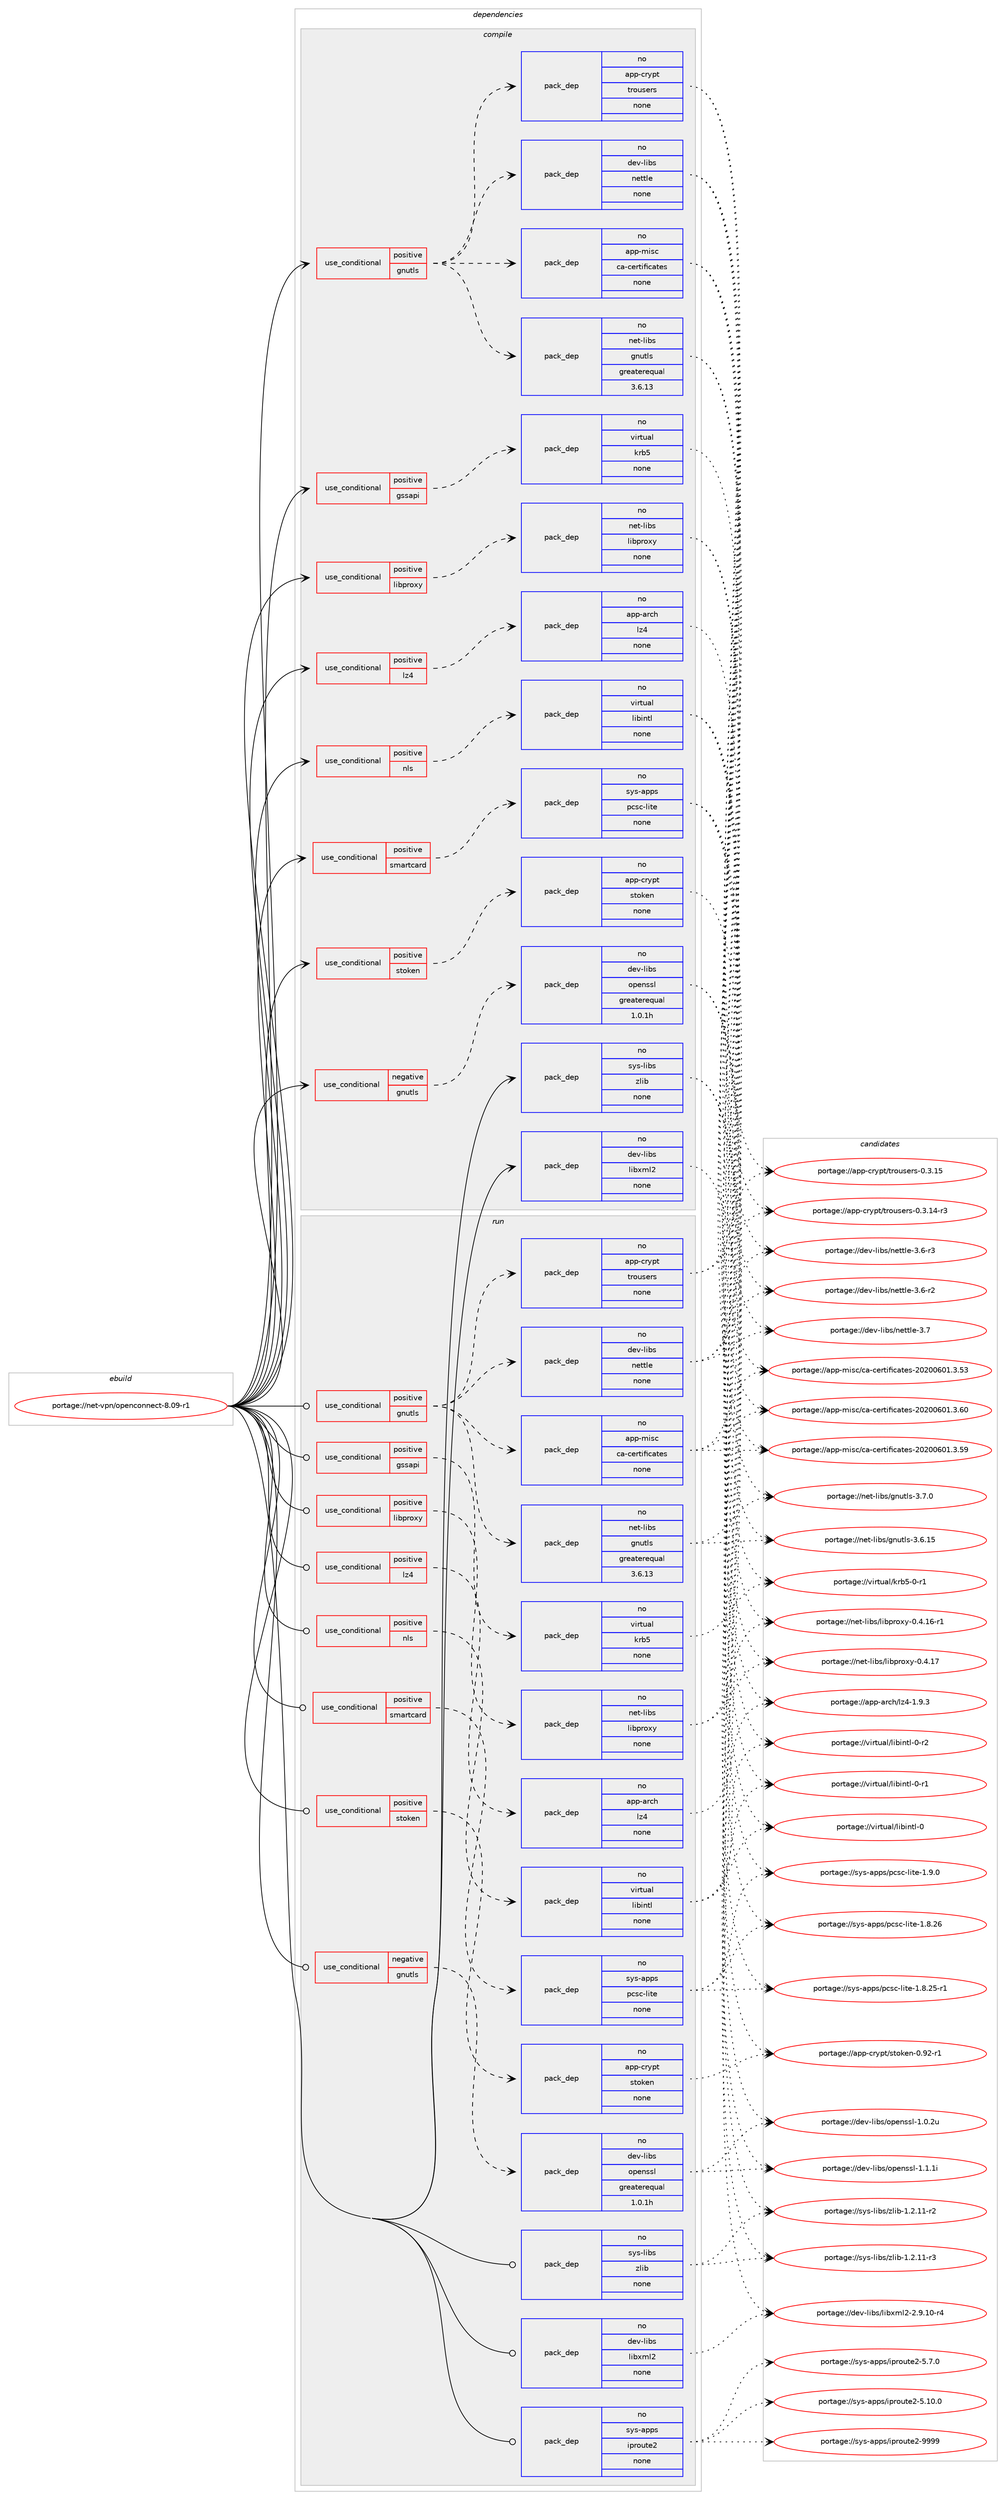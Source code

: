 digraph prolog {

# *************
# Graph options
# *************

newrank=true;
concentrate=true;
compound=true;
graph [rankdir=LR,fontname=Helvetica,fontsize=10,ranksep=1.5];#, ranksep=2.5, nodesep=0.2];
edge  [arrowhead=vee];
node  [fontname=Helvetica,fontsize=10];

# **********
# The ebuild
# **********

subgraph cluster_leftcol {
color=gray;
rank=same;
label=<<i>ebuild</i>>;
id [label="portage://net-vpn/openconnect-8.09-r1", color=red, width=4, href="../net-vpn/openconnect-8.09-r1.svg"];
}

# ****************
# The dependencies
# ****************

subgraph cluster_midcol {
color=gray;
label=<<i>dependencies</i>>;
subgraph cluster_compile {
fillcolor="#eeeeee";
style=filled;
label=<<i>compile</i>>;
subgraph cond5207 {
dependency16698 [label=<<TABLE BORDER="0" CELLBORDER="1" CELLSPACING="0" CELLPADDING="4"><TR><TD ROWSPAN="3" CELLPADDING="10">use_conditional</TD></TR><TR><TD>negative</TD></TR><TR><TD>gnutls</TD></TR></TABLE>>, shape=none, color=red];
subgraph pack11353 {
dependency16699 [label=<<TABLE BORDER="0" CELLBORDER="1" CELLSPACING="0" CELLPADDING="4" WIDTH="220"><TR><TD ROWSPAN="6" CELLPADDING="30">pack_dep</TD></TR><TR><TD WIDTH="110">no</TD></TR><TR><TD>dev-libs</TD></TR><TR><TD>openssl</TD></TR><TR><TD>greaterequal</TD></TR><TR><TD>1.0.1h</TD></TR></TABLE>>, shape=none, color=blue];
}
dependency16698:e -> dependency16699:w [weight=20,style="dashed",arrowhead="vee"];
}
id:e -> dependency16698:w [weight=20,style="solid",arrowhead="vee"];
subgraph cond5208 {
dependency16700 [label=<<TABLE BORDER="0" CELLBORDER="1" CELLSPACING="0" CELLPADDING="4"><TR><TD ROWSPAN="3" CELLPADDING="10">use_conditional</TD></TR><TR><TD>positive</TD></TR><TR><TD>gnutls</TD></TR></TABLE>>, shape=none, color=red];
subgraph pack11354 {
dependency16701 [label=<<TABLE BORDER="0" CELLBORDER="1" CELLSPACING="0" CELLPADDING="4" WIDTH="220"><TR><TD ROWSPAN="6" CELLPADDING="30">pack_dep</TD></TR><TR><TD WIDTH="110">no</TD></TR><TR><TD>app-crypt</TD></TR><TR><TD>trousers</TD></TR><TR><TD>none</TD></TR><TR><TD></TD></TR></TABLE>>, shape=none, color=blue];
}
dependency16700:e -> dependency16701:w [weight=20,style="dashed",arrowhead="vee"];
subgraph pack11355 {
dependency16702 [label=<<TABLE BORDER="0" CELLBORDER="1" CELLSPACING="0" CELLPADDING="4" WIDTH="220"><TR><TD ROWSPAN="6" CELLPADDING="30">pack_dep</TD></TR><TR><TD WIDTH="110">no</TD></TR><TR><TD>app-misc</TD></TR><TR><TD>ca-certificates</TD></TR><TR><TD>none</TD></TR><TR><TD></TD></TR></TABLE>>, shape=none, color=blue];
}
dependency16700:e -> dependency16702:w [weight=20,style="dashed",arrowhead="vee"];
subgraph pack11356 {
dependency16703 [label=<<TABLE BORDER="0" CELLBORDER="1" CELLSPACING="0" CELLPADDING="4" WIDTH="220"><TR><TD ROWSPAN="6" CELLPADDING="30">pack_dep</TD></TR><TR><TD WIDTH="110">no</TD></TR><TR><TD>dev-libs</TD></TR><TR><TD>nettle</TD></TR><TR><TD>none</TD></TR><TR><TD></TD></TR></TABLE>>, shape=none, color=blue];
}
dependency16700:e -> dependency16703:w [weight=20,style="dashed",arrowhead="vee"];
subgraph pack11357 {
dependency16704 [label=<<TABLE BORDER="0" CELLBORDER="1" CELLSPACING="0" CELLPADDING="4" WIDTH="220"><TR><TD ROWSPAN="6" CELLPADDING="30">pack_dep</TD></TR><TR><TD WIDTH="110">no</TD></TR><TR><TD>net-libs</TD></TR><TR><TD>gnutls</TD></TR><TR><TD>greaterequal</TD></TR><TR><TD>3.6.13</TD></TR></TABLE>>, shape=none, color=blue];
}
dependency16700:e -> dependency16704:w [weight=20,style="dashed",arrowhead="vee"];
}
id:e -> dependency16700:w [weight=20,style="solid",arrowhead="vee"];
subgraph cond5209 {
dependency16705 [label=<<TABLE BORDER="0" CELLBORDER="1" CELLSPACING="0" CELLPADDING="4"><TR><TD ROWSPAN="3" CELLPADDING="10">use_conditional</TD></TR><TR><TD>positive</TD></TR><TR><TD>gssapi</TD></TR></TABLE>>, shape=none, color=red];
subgraph pack11358 {
dependency16706 [label=<<TABLE BORDER="0" CELLBORDER="1" CELLSPACING="0" CELLPADDING="4" WIDTH="220"><TR><TD ROWSPAN="6" CELLPADDING="30">pack_dep</TD></TR><TR><TD WIDTH="110">no</TD></TR><TR><TD>virtual</TD></TR><TR><TD>krb5</TD></TR><TR><TD>none</TD></TR><TR><TD></TD></TR></TABLE>>, shape=none, color=blue];
}
dependency16705:e -> dependency16706:w [weight=20,style="dashed",arrowhead="vee"];
}
id:e -> dependency16705:w [weight=20,style="solid",arrowhead="vee"];
subgraph cond5210 {
dependency16707 [label=<<TABLE BORDER="0" CELLBORDER="1" CELLSPACING="0" CELLPADDING="4"><TR><TD ROWSPAN="3" CELLPADDING="10">use_conditional</TD></TR><TR><TD>positive</TD></TR><TR><TD>libproxy</TD></TR></TABLE>>, shape=none, color=red];
subgraph pack11359 {
dependency16708 [label=<<TABLE BORDER="0" CELLBORDER="1" CELLSPACING="0" CELLPADDING="4" WIDTH="220"><TR><TD ROWSPAN="6" CELLPADDING="30">pack_dep</TD></TR><TR><TD WIDTH="110">no</TD></TR><TR><TD>net-libs</TD></TR><TR><TD>libproxy</TD></TR><TR><TD>none</TD></TR><TR><TD></TD></TR></TABLE>>, shape=none, color=blue];
}
dependency16707:e -> dependency16708:w [weight=20,style="dashed",arrowhead="vee"];
}
id:e -> dependency16707:w [weight=20,style="solid",arrowhead="vee"];
subgraph cond5211 {
dependency16709 [label=<<TABLE BORDER="0" CELLBORDER="1" CELLSPACING="0" CELLPADDING="4"><TR><TD ROWSPAN="3" CELLPADDING="10">use_conditional</TD></TR><TR><TD>positive</TD></TR><TR><TD>lz4</TD></TR></TABLE>>, shape=none, color=red];
subgraph pack11360 {
dependency16710 [label=<<TABLE BORDER="0" CELLBORDER="1" CELLSPACING="0" CELLPADDING="4" WIDTH="220"><TR><TD ROWSPAN="6" CELLPADDING="30">pack_dep</TD></TR><TR><TD WIDTH="110">no</TD></TR><TR><TD>app-arch</TD></TR><TR><TD>lz4</TD></TR><TR><TD>none</TD></TR><TR><TD></TD></TR></TABLE>>, shape=none, color=blue];
}
dependency16709:e -> dependency16710:w [weight=20,style="dashed",arrowhead="vee"];
}
id:e -> dependency16709:w [weight=20,style="solid",arrowhead="vee"];
subgraph cond5212 {
dependency16711 [label=<<TABLE BORDER="0" CELLBORDER="1" CELLSPACING="0" CELLPADDING="4"><TR><TD ROWSPAN="3" CELLPADDING="10">use_conditional</TD></TR><TR><TD>positive</TD></TR><TR><TD>nls</TD></TR></TABLE>>, shape=none, color=red];
subgraph pack11361 {
dependency16712 [label=<<TABLE BORDER="0" CELLBORDER="1" CELLSPACING="0" CELLPADDING="4" WIDTH="220"><TR><TD ROWSPAN="6" CELLPADDING="30">pack_dep</TD></TR><TR><TD WIDTH="110">no</TD></TR><TR><TD>virtual</TD></TR><TR><TD>libintl</TD></TR><TR><TD>none</TD></TR><TR><TD></TD></TR></TABLE>>, shape=none, color=blue];
}
dependency16711:e -> dependency16712:w [weight=20,style="dashed",arrowhead="vee"];
}
id:e -> dependency16711:w [weight=20,style="solid",arrowhead="vee"];
subgraph cond5213 {
dependency16713 [label=<<TABLE BORDER="0" CELLBORDER="1" CELLSPACING="0" CELLPADDING="4"><TR><TD ROWSPAN="3" CELLPADDING="10">use_conditional</TD></TR><TR><TD>positive</TD></TR><TR><TD>smartcard</TD></TR></TABLE>>, shape=none, color=red];
subgraph pack11362 {
dependency16714 [label=<<TABLE BORDER="0" CELLBORDER="1" CELLSPACING="0" CELLPADDING="4" WIDTH="220"><TR><TD ROWSPAN="6" CELLPADDING="30">pack_dep</TD></TR><TR><TD WIDTH="110">no</TD></TR><TR><TD>sys-apps</TD></TR><TR><TD>pcsc-lite</TD></TR><TR><TD>none</TD></TR><TR><TD></TD></TR></TABLE>>, shape=none, color=blue];
}
dependency16713:e -> dependency16714:w [weight=20,style="dashed",arrowhead="vee"];
}
id:e -> dependency16713:w [weight=20,style="solid",arrowhead="vee"];
subgraph cond5214 {
dependency16715 [label=<<TABLE BORDER="0" CELLBORDER="1" CELLSPACING="0" CELLPADDING="4"><TR><TD ROWSPAN="3" CELLPADDING="10">use_conditional</TD></TR><TR><TD>positive</TD></TR><TR><TD>stoken</TD></TR></TABLE>>, shape=none, color=red];
subgraph pack11363 {
dependency16716 [label=<<TABLE BORDER="0" CELLBORDER="1" CELLSPACING="0" CELLPADDING="4" WIDTH="220"><TR><TD ROWSPAN="6" CELLPADDING="30">pack_dep</TD></TR><TR><TD WIDTH="110">no</TD></TR><TR><TD>app-crypt</TD></TR><TR><TD>stoken</TD></TR><TR><TD>none</TD></TR><TR><TD></TD></TR></TABLE>>, shape=none, color=blue];
}
dependency16715:e -> dependency16716:w [weight=20,style="dashed",arrowhead="vee"];
}
id:e -> dependency16715:w [weight=20,style="solid",arrowhead="vee"];
subgraph pack11364 {
dependency16717 [label=<<TABLE BORDER="0" CELLBORDER="1" CELLSPACING="0" CELLPADDING="4" WIDTH="220"><TR><TD ROWSPAN="6" CELLPADDING="30">pack_dep</TD></TR><TR><TD WIDTH="110">no</TD></TR><TR><TD>dev-libs</TD></TR><TR><TD>libxml2</TD></TR><TR><TD>none</TD></TR><TR><TD></TD></TR></TABLE>>, shape=none, color=blue];
}
id:e -> dependency16717:w [weight=20,style="solid",arrowhead="vee"];
subgraph pack11365 {
dependency16718 [label=<<TABLE BORDER="0" CELLBORDER="1" CELLSPACING="0" CELLPADDING="4" WIDTH="220"><TR><TD ROWSPAN="6" CELLPADDING="30">pack_dep</TD></TR><TR><TD WIDTH="110">no</TD></TR><TR><TD>sys-libs</TD></TR><TR><TD>zlib</TD></TR><TR><TD>none</TD></TR><TR><TD></TD></TR></TABLE>>, shape=none, color=blue];
}
id:e -> dependency16718:w [weight=20,style="solid",arrowhead="vee"];
}
subgraph cluster_compileandrun {
fillcolor="#eeeeee";
style=filled;
label=<<i>compile and run</i>>;
}
subgraph cluster_run {
fillcolor="#eeeeee";
style=filled;
label=<<i>run</i>>;
subgraph cond5215 {
dependency16719 [label=<<TABLE BORDER="0" CELLBORDER="1" CELLSPACING="0" CELLPADDING="4"><TR><TD ROWSPAN="3" CELLPADDING="10">use_conditional</TD></TR><TR><TD>negative</TD></TR><TR><TD>gnutls</TD></TR></TABLE>>, shape=none, color=red];
subgraph pack11366 {
dependency16720 [label=<<TABLE BORDER="0" CELLBORDER="1" CELLSPACING="0" CELLPADDING="4" WIDTH="220"><TR><TD ROWSPAN="6" CELLPADDING="30">pack_dep</TD></TR><TR><TD WIDTH="110">no</TD></TR><TR><TD>dev-libs</TD></TR><TR><TD>openssl</TD></TR><TR><TD>greaterequal</TD></TR><TR><TD>1.0.1h</TD></TR></TABLE>>, shape=none, color=blue];
}
dependency16719:e -> dependency16720:w [weight=20,style="dashed",arrowhead="vee"];
}
id:e -> dependency16719:w [weight=20,style="solid",arrowhead="odot"];
subgraph cond5216 {
dependency16721 [label=<<TABLE BORDER="0" CELLBORDER="1" CELLSPACING="0" CELLPADDING="4"><TR><TD ROWSPAN="3" CELLPADDING="10">use_conditional</TD></TR><TR><TD>positive</TD></TR><TR><TD>gnutls</TD></TR></TABLE>>, shape=none, color=red];
subgraph pack11367 {
dependency16722 [label=<<TABLE BORDER="0" CELLBORDER="1" CELLSPACING="0" CELLPADDING="4" WIDTH="220"><TR><TD ROWSPAN="6" CELLPADDING="30">pack_dep</TD></TR><TR><TD WIDTH="110">no</TD></TR><TR><TD>app-crypt</TD></TR><TR><TD>trousers</TD></TR><TR><TD>none</TD></TR><TR><TD></TD></TR></TABLE>>, shape=none, color=blue];
}
dependency16721:e -> dependency16722:w [weight=20,style="dashed",arrowhead="vee"];
subgraph pack11368 {
dependency16723 [label=<<TABLE BORDER="0" CELLBORDER="1" CELLSPACING="0" CELLPADDING="4" WIDTH="220"><TR><TD ROWSPAN="6" CELLPADDING="30">pack_dep</TD></TR><TR><TD WIDTH="110">no</TD></TR><TR><TD>app-misc</TD></TR><TR><TD>ca-certificates</TD></TR><TR><TD>none</TD></TR><TR><TD></TD></TR></TABLE>>, shape=none, color=blue];
}
dependency16721:e -> dependency16723:w [weight=20,style="dashed",arrowhead="vee"];
subgraph pack11369 {
dependency16724 [label=<<TABLE BORDER="0" CELLBORDER="1" CELLSPACING="0" CELLPADDING="4" WIDTH="220"><TR><TD ROWSPAN="6" CELLPADDING="30">pack_dep</TD></TR><TR><TD WIDTH="110">no</TD></TR><TR><TD>dev-libs</TD></TR><TR><TD>nettle</TD></TR><TR><TD>none</TD></TR><TR><TD></TD></TR></TABLE>>, shape=none, color=blue];
}
dependency16721:e -> dependency16724:w [weight=20,style="dashed",arrowhead="vee"];
subgraph pack11370 {
dependency16725 [label=<<TABLE BORDER="0" CELLBORDER="1" CELLSPACING="0" CELLPADDING="4" WIDTH="220"><TR><TD ROWSPAN="6" CELLPADDING="30">pack_dep</TD></TR><TR><TD WIDTH="110">no</TD></TR><TR><TD>net-libs</TD></TR><TR><TD>gnutls</TD></TR><TR><TD>greaterequal</TD></TR><TR><TD>3.6.13</TD></TR></TABLE>>, shape=none, color=blue];
}
dependency16721:e -> dependency16725:w [weight=20,style="dashed",arrowhead="vee"];
}
id:e -> dependency16721:w [weight=20,style="solid",arrowhead="odot"];
subgraph cond5217 {
dependency16726 [label=<<TABLE BORDER="0" CELLBORDER="1" CELLSPACING="0" CELLPADDING="4"><TR><TD ROWSPAN="3" CELLPADDING="10">use_conditional</TD></TR><TR><TD>positive</TD></TR><TR><TD>gssapi</TD></TR></TABLE>>, shape=none, color=red];
subgraph pack11371 {
dependency16727 [label=<<TABLE BORDER="0" CELLBORDER="1" CELLSPACING="0" CELLPADDING="4" WIDTH="220"><TR><TD ROWSPAN="6" CELLPADDING="30">pack_dep</TD></TR><TR><TD WIDTH="110">no</TD></TR><TR><TD>virtual</TD></TR><TR><TD>krb5</TD></TR><TR><TD>none</TD></TR><TR><TD></TD></TR></TABLE>>, shape=none, color=blue];
}
dependency16726:e -> dependency16727:w [weight=20,style="dashed",arrowhead="vee"];
}
id:e -> dependency16726:w [weight=20,style="solid",arrowhead="odot"];
subgraph cond5218 {
dependency16728 [label=<<TABLE BORDER="0" CELLBORDER="1" CELLSPACING="0" CELLPADDING="4"><TR><TD ROWSPAN="3" CELLPADDING="10">use_conditional</TD></TR><TR><TD>positive</TD></TR><TR><TD>libproxy</TD></TR></TABLE>>, shape=none, color=red];
subgraph pack11372 {
dependency16729 [label=<<TABLE BORDER="0" CELLBORDER="1" CELLSPACING="0" CELLPADDING="4" WIDTH="220"><TR><TD ROWSPAN="6" CELLPADDING="30">pack_dep</TD></TR><TR><TD WIDTH="110">no</TD></TR><TR><TD>net-libs</TD></TR><TR><TD>libproxy</TD></TR><TR><TD>none</TD></TR><TR><TD></TD></TR></TABLE>>, shape=none, color=blue];
}
dependency16728:e -> dependency16729:w [weight=20,style="dashed",arrowhead="vee"];
}
id:e -> dependency16728:w [weight=20,style="solid",arrowhead="odot"];
subgraph cond5219 {
dependency16730 [label=<<TABLE BORDER="0" CELLBORDER="1" CELLSPACING="0" CELLPADDING="4"><TR><TD ROWSPAN="3" CELLPADDING="10">use_conditional</TD></TR><TR><TD>positive</TD></TR><TR><TD>lz4</TD></TR></TABLE>>, shape=none, color=red];
subgraph pack11373 {
dependency16731 [label=<<TABLE BORDER="0" CELLBORDER="1" CELLSPACING="0" CELLPADDING="4" WIDTH="220"><TR><TD ROWSPAN="6" CELLPADDING="30">pack_dep</TD></TR><TR><TD WIDTH="110">no</TD></TR><TR><TD>app-arch</TD></TR><TR><TD>lz4</TD></TR><TR><TD>none</TD></TR><TR><TD></TD></TR></TABLE>>, shape=none, color=blue];
}
dependency16730:e -> dependency16731:w [weight=20,style="dashed",arrowhead="vee"];
}
id:e -> dependency16730:w [weight=20,style="solid",arrowhead="odot"];
subgraph cond5220 {
dependency16732 [label=<<TABLE BORDER="0" CELLBORDER="1" CELLSPACING="0" CELLPADDING="4"><TR><TD ROWSPAN="3" CELLPADDING="10">use_conditional</TD></TR><TR><TD>positive</TD></TR><TR><TD>nls</TD></TR></TABLE>>, shape=none, color=red];
subgraph pack11374 {
dependency16733 [label=<<TABLE BORDER="0" CELLBORDER="1" CELLSPACING="0" CELLPADDING="4" WIDTH="220"><TR><TD ROWSPAN="6" CELLPADDING="30">pack_dep</TD></TR><TR><TD WIDTH="110">no</TD></TR><TR><TD>virtual</TD></TR><TR><TD>libintl</TD></TR><TR><TD>none</TD></TR><TR><TD></TD></TR></TABLE>>, shape=none, color=blue];
}
dependency16732:e -> dependency16733:w [weight=20,style="dashed",arrowhead="vee"];
}
id:e -> dependency16732:w [weight=20,style="solid",arrowhead="odot"];
subgraph cond5221 {
dependency16734 [label=<<TABLE BORDER="0" CELLBORDER="1" CELLSPACING="0" CELLPADDING="4"><TR><TD ROWSPAN="3" CELLPADDING="10">use_conditional</TD></TR><TR><TD>positive</TD></TR><TR><TD>smartcard</TD></TR></TABLE>>, shape=none, color=red];
subgraph pack11375 {
dependency16735 [label=<<TABLE BORDER="0" CELLBORDER="1" CELLSPACING="0" CELLPADDING="4" WIDTH="220"><TR><TD ROWSPAN="6" CELLPADDING="30">pack_dep</TD></TR><TR><TD WIDTH="110">no</TD></TR><TR><TD>sys-apps</TD></TR><TR><TD>pcsc-lite</TD></TR><TR><TD>none</TD></TR><TR><TD></TD></TR></TABLE>>, shape=none, color=blue];
}
dependency16734:e -> dependency16735:w [weight=20,style="dashed",arrowhead="vee"];
}
id:e -> dependency16734:w [weight=20,style="solid",arrowhead="odot"];
subgraph cond5222 {
dependency16736 [label=<<TABLE BORDER="0" CELLBORDER="1" CELLSPACING="0" CELLPADDING="4"><TR><TD ROWSPAN="3" CELLPADDING="10">use_conditional</TD></TR><TR><TD>positive</TD></TR><TR><TD>stoken</TD></TR></TABLE>>, shape=none, color=red];
subgraph pack11376 {
dependency16737 [label=<<TABLE BORDER="0" CELLBORDER="1" CELLSPACING="0" CELLPADDING="4" WIDTH="220"><TR><TD ROWSPAN="6" CELLPADDING="30">pack_dep</TD></TR><TR><TD WIDTH="110">no</TD></TR><TR><TD>app-crypt</TD></TR><TR><TD>stoken</TD></TR><TR><TD>none</TD></TR><TR><TD></TD></TR></TABLE>>, shape=none, color=blue];
}
dependency16736:e -> dependency16737:w [weight=20,style="dashed",arrowhead="vee"];
}
id:e -> dependency16736:w [weight=20,style="solid",arrowhead="odot"];
subgraph pack11377 {
dependency16738 [label=<<TABLE BORDER="0" CELLBORDER="1" CELLSPACING="0" CELLPADDING="4" WIDTH="220"><TR><TD ROWSPAN="6" CELLPADDING="30">pack_dep</TD></TR><TR><TD WIDTH="110">no</TD></TR><TR><TD>dev-libs</TD></TR><TR><TD>libxml2</TD></TR><TR><TD>none</TD></TR><TR><TD></TD></TR></TABLE>>, shape=none, color=blue];
}
id:e -> dependency16738:w [weight=20,style="solid",arrowhead="odot"];
subgraph pack11378 {
dependency16739 [label=<<TABLE BORDER="0" CELLBORDER="1" CELLSPACING="0" CELLPADDING="4" WIDTH="220"><TR><TD ROWSPAN="6" CELLPADDING="30">pack_dep</TD></TR><TR><TD WIDTH="110">no</TD></TR><TR><TD>sys-apps</TD></TR><TR><TD>iproute2</TD></TR><TR><TD>none</TD></TR><TR><TD></TD></TR></TABLE>>, shape=none, color=blue];
}
id:e -> dependency16739:w [weight=20,style="solid",arrowhead="odot"];
subgraph pack11379 {
dependency16740 [label=<<TABLE BORDER="0" CELLBORDER="1" CELLSPACING="0" CELLPADDING="4" WIDTH="220"><TR><TD ROWSPAN="6" CELLPADDING="30">pack_dep</TD></TR><TR><TD WIDTH="110">no</TD></TR><TR><TD>sys-libs</TD></TR><TR><TD>zlib</TD></TR><TR><TD>none</TD></TR><TR><TD></TD></TR></TABLE>>, shape=none, color=blue];
}
id:e -> dependency16740:w [weight=20,style="solid",arrowhead="odot"];
}
}

# **************
# The candidates
# **************

subgraph cluster_choices {
rank=same;
color=gray;
label=<<i>candidates</i>>;

subgraph choice11353 {
color=black;
nodesep=1;
choice100101118451081059811547111112101110115115108454946494649105 [label="portage://dev-libs/openssl-1.1.1i", color=red, width=4,href="../dev-libs/openssl-1.1.1i.svg"];
choice100101118451081059811547111112101110115115108454946484650117 [label="portage://dev-libs/openssl-1.0.2u", color=red, width=4,href="../dev-libs/openssl-1.0.2u.svg"];
dependency16699:e -> choice100101118451081059811547111112101110115115108454946494649105:w [style=dotted,weight="100"];
dependency16699:e -> choice100101118451081059811547111112101110115115108454946484650117:w [style=dotted,weight="100"];
}
subgraph choice11354 {
color=black;
nodesep=1;
choice9711211245991141211121164711611411111711510111411545484651464953 [label="portage://app-crypt/trousers-0.3.15", color=red, width=4,href="../app-crypt/trousers-0.3.15.svg"];
choice97112112459911412111211647116114111117115101114115454846514649524511451 [label="portage://app-crypt/trousers-0.3.14-r3", color=red, width=4,href="../app-crypt/trousers-0.3.14-r3.svg"];
dependency16701:e -> choice9711211245991141211121164711611411111711510111411545484651464953:w [style=dotted,weight="100"];
dependency16701:e -> choice97112112459911412111211647116114111117115101114115454846514649524511451:w [style=dotted,weight="100"];
}
subgraph choice11355 {
color=black;
nodesep=1;
choice971121124510910511599479997459910111411610510210599971161011154550485048485448494651465448 [label="portage://app-misc/ca-certificates-20200601.3.60", color=red, width=4,href="../app-misc/ca-certificates-20200601.3.60.svg"];
choice971121124510910511599479997459910111411610510210599971161011154550485048485448494651465357 [label="portage://app-misc/ca-certificates-20200601.3.59", color=red, width=4,href="../app-misc/ca-certificates-20200601.3.59.svg"];
choice971121124510910511599479997459910111411610510210599971161011154550485048485448494651465351 [label="portage://app-misc/ca-certificates-20200601.3.53", color=red, width=4,href="../app-misc/ca-certificates-20200601.3.53.svg"];
dependency16702:e -> choice971121124510910511599479997459910111411610510210599971161011154550485048485448494651465448:w [style=dotted,weight="100"];
dependency16702:e -> choice971121124510910511599479997459910111411610510210599971161011154550485048485448494651465357:w [style=dotted,weight="100"];
dependency16702:e -> choice971121124510910511599479997459910111411610510210599971161011154550485048485448494651465351:w [style=dotted,weight="100"];
}
subgraph choice11356 {
color=black;
nodesep=1;
choice10010111845108105981154711010111611610810145514655 [label="portage://dev-libs/nettle-3.7", color=red, width=4,href="../dev-libs/nettle-3.7.svg"];
choice100101118451081059811547110101116116108101455146544511451 [label="portage://dev-libs/nettle-3.6-r3", color=red, width=4,href="../dev-libs/nettle-3.6-r3.svg"];
choice100101118451081059811547110101116116108101455146544511450 [label="portage://dev-libs/nettle-3.6-r2", color=red, width=4,href="../dev-libs/nettle-3.6-r2.svg"];
dependency16703:e -> choice10010111845108105981154711010111611610810145514655:w [style=dotted,weight="100"];
dependency16703:e -> choice100101118451081059811547110101116116108101455146544511451:w [style=dotted,weight="100"];
dependency16703:e -> choice100101118451081059811547110101116116108101455146544511450:w [style=dotted,weight="100"];
}
subgraph choice11357 {
color=black;
nodesep=1;
choice110101116451081059811547103110117116108115455146554648 [label="portage://net-libs/gnutls-3.7.0", color=red, width=4,href="../net-libs/gnutls-3.7.0.svg"];
choice11010111645108105981154710311011711610811545514654464953 [label="portage://net-libs/gnutls-3.6.15", color=red, width=4,href="../net-libs/gnutls-3.6.15.svg"];
dependency16704:e -> choice110101116451081059811547103110117116108115455146554648:w [style=dotted,weight="100"];
dependency16704:e -> choice11010111645108105981154710311011711610811545514654464953:w [style=dotted,weight="100"];
}
subgraph choice11358 {
color=black;
nodesep=1;
choice1181051141161179710847107114985345484511449 [label="portage://virtual/krb5-0-r1", color=red, width=4,href="../virtual/krb5-0-r1.svg"];
dependency16706:e -> choice1181051141161179710847107114985345484511449:w [style=dotted,weight="100"];
}
subgraph choice11359 {
color=black;
nodesep=1;
choice1101011164510810598115471081059811211411112012145484652464955 [label="portage://net-libs/libproxy-0.4.17", color=red, width=4,href="../net-libs/libproxy-0.4.17.svg"];
choice11010111645108105981154710810598112114111120121454846524649544511449 [label="portage://net-libs/libproxy-0.4.16-r1", color=red, width=4,href="../net-libs/libproxy-0.4.16-r1.svg"];
dependency16708:e -> choice1101011164510810598115471081059811211411112012145484652464955:w [style=dotted,weight="100"];
dependency16708:e -> choice11010111645108105981154710810598112114111120121454846524649544511449:w [style=dotted,weight="100"];
}
subgraph choice11360 {
color=black;
nodesep=1;
choice971121124597114991044710812252454946574651 [label="portage://app-arch/lz4-1.9.3", color=red, width=4,href="../app-arch/lz4-1.9.3.svg"];
dependency16710:e -> choice971121124597114991044710812252454946574651:w [style=dotted,weight="100"];
}
subgraph choice11361 {
color=black;
nodesep=1;
choice11810511411611797108471081059810511011610845484511450 [label="portage://virtual/libintl-0-r2", color=red, width=4,href="../virtual/libintl-0-r2.svg"];
choice11810511411611797108471081059810511011610845484511449 [label="portage://virtual/libintl-0-r1", color=red, width=4,href="../virtual/libintl-0-r1.svg"];
choice1181051141161179710847108105981051101161084548 [label="portage://virtual/libintl-0", color=red, width=4,href="../virtual/libintl-0.svg"];
dependency16712:e -> choice11810511411611797108471081059810511011610845484511450:w [style=dotted,weight="100"];
dependency16712:e -> choice11810511411611797108471081059810511011610845484511449:w [style=dotted,weight="100"];
dependency16712:e -> choice1181051141161179710847108105981051101161084548:w [style=dotted,weight="100"];
}
subgraph choice11362 {
color=black;
nodesep=1;
choice115121115459711211211547112991159945108105116101454946574648 [label="portage://sys-apps/pcsc-lite-1.9.0", color=red, width=4,href="../sys-apps/pcsc-lite-1.9.0.svg"];
choice11512111545971121121154711299115994510810511610145494656465054 [label="portage://sys-apps/pcsc-lite-1.8.26", color=red, width=4,href="../sys-apps/pcsc-lite-1.8.26.svg"];
choice115121115459711211211547112991159945108105116101454946564650534511449 [label="portage://sys-apps/pcsc-lite-1.8.25-r1", color=red, width=4,href="../sys-apps/pcsc-lite-1.8.25-r1.svg"];
dependency16714:e -> choice115121115459711211211547112991159945108105116101454946574648:w [style=dotted,weight="100"];
dependency16714:e -> choice11512111545971121121154711299115994510810511610145494656465054:w [style=dotted,weight="100"];
dependency16714:e -> choice115121115459711211211547112991159945108105116101454946564650534511449:w [style=dotted,weight="100"];
}
subgraph choice11363 {
color=black;
nodesep=1;
choice9711211245991141211121164711511611110710111045484657504511449 [label="portage://app-crypt/stoken-0.92-r1", color=red, width=4,href="../app-crypt/stoken-0.92-r1.svg"];
dependency16716:e -> choice9711211245991141211121164711511611110710111045484657504511449:w [style=dotted,weight="100"];
}
subgraph choice11364 {
color=black;
nodesep=1;
choice1001011184510810598115471081059812010910850455046574649484511452 [label="portage://dev-libs/libxml2-2.9.10-r4", color=red, width=4,href="../dev-libs/libxml2-2.9.10-r4.svg"];
dependency16717:e -> choice1001011184510810598115471081059812010910850455046574649484511452:w [style=dotted,weight="100"];
}
subgraph choice11365 {
color=black;
nodesep=1;
choice11512111545108105981154712210810598454946504649494511451 [label="portage://sys-libs/zlib-1.2.11-r3", color=red, width=4,href="../sys-libs/zlib-1.2.11-r3.svg"];
choice11512111545108105981154712210810598454946504649494511450 [label="portage://sys-libs/zlib-1.2.11-r2", color=red, width=4,href="../sys-libs/zlib-1.2.11-r2.svg"];
dependency16718:e -> choice11512111545108105981154712210810598454946504649494511451:w [style=dotted,weight="100"];
dependency16718:e -> choice11512111545108105981154712210810598454946504649494511450:w [style=dotted,weight="100"];
}
subgraph choice11366 {
color=black;
nodesep=1;
choice100101118451081059811547111112101110115115108454946494649105 [label="portage://dev-libs/openssl-1.1.1i", color=red, width=4,href="../dev-libs/openssl-1.1.1i.svg"];
choice100101118451081059811547111112101110115115108454946484650117 [label="portage://dev-libs/openssl-1.0.2u", color=red, width=4,href="../dev-libs/openssl-1.0.2u.svg"];
dependency16720:e -> choice100101118451081059811547111112101110115115108454946494649105:w [style=dotted,weight="100"];
dependency16720:e -> choice100101118451081059811547111112101110115115108454946484650117:w [style=dotted,weight="100"];
}
subgraph choice11367 {
color=black;
nodesep=1;
choice9711211245991141211121164711611411111711510111411545484651464953 [label="portage://app-crypt/trousers-0.3.15", color=red, width=4,href="../app-crypt/trousers-0.3.15.svg"];
choice97112112459911412111211647116114111117115101114115454846514649524511451 [label="portage://app-crypt/trousers-0.3.14-r3", color=red, width=4,href="../app-crypt/trousers-0.3.14-r3.svg"];
dependency16722:e -> choice9711211245991141211121164711611411111711510111411545484651464953:w [style=dotted,weight="100"];
dependency16722:e -> choice97112112459911412111211647116114111117115101114115454846514649524511451:w [style=dotted,weight="100"];
}
subgraph choice11368 {
color=black;
nodesep=1;
choice971121124510910511599479997459910111411610510210599971161011154550485048485448494651465448 [label="portage://app-misc/ca-certificates-20200601.3.60", color=red, width=4,href="../app-misc/ca-certificates-20200601.3.60.svg"];
choice971121124510910511599479997459910111411610510210599971161011154550485048485448494651465357 [label="portage://app-misc/ca-certificates-20200601.3.59", color=red, width=4,href="../app-misc/ca-certificates-20200601.3.59.svg"];
choice971121124510910511599479997459910111411610510210599971161011154550485048485448494651465351 [label="portage://app-misc/ca-certificates-20200601.3.53", color=red, width=4,href="../app-misc/ca-certificates-20200601.3.53.svg"];
dependency16723:e -> choice971121124510910511599479997459910111411610510210599971161011154550485048485448494651465448:w [style=dotted,weight="100"];
dependency16723:e -> choice971121124510910511599479997459910111411610510210599971161011154550485048485448494651465357:w [style=dotted,weight="100"];
dependency16723:e -> choice971121124510910511599479997459910111411610510210599971161011154550485048485448494651465351:w [style=dotted,weight="100"];
}
subgraph choice11369 {
color=black;
nodesep=1;
choice10010111845108105981154711010111611610810145514655 [label="portage://dev-libs/nettle-3.7", color=red, width=4,href="../dev-libs/nettle-3.7.svg"];
choice100101118451081059811547110101116116108101455146544511451 [label="portage://dev-libs/nettle-3.6-r3", color=red, width=4,href="../dev-libs/nettle-3.6-r3.svg"];
choice100101118451081059811547110101116116108101455146544511450 [label="portage://dev-libs/nettle-3.6-r2", color=red, width=4,href="../dev-libs/nettle-3.6-r2.svg"];
dependency16724:e -> choice10010111845108105981154711010111611610810145514655:w [style=dotted,weight="100"];
dependency16724:e -> choice100101118451081059811547110101116116108101455146544511451:w [style=dotted,weight="100"];
dependency16724:e -> choice100101118451081059811547110101116116108101455146544511450:w [style=dotted,weight="100"];
}
subgraph choice11370 {
color=black;
nodesep=1;
choice110101116451081059811547103110117116108115455146554648 [label="portage://net-libs/gnutls-3.7.0", color=red, width=4,href="../net-libs/gnutls-3.7.0.svg"];
choice11010111645108105981154710311011711610811545514654464953 [label="portage://net-libs/gnutls-3.6.15", color=red, width=4,href="../net-libs/gnutls-3.6.15.svg"];
dependency16725:e -> choice110101116451081059811547103110117116108115455146554648:w [style=dotted,weight="100"];
dependency16725:e -> choice11010111645108105981154710311011711610811545514654464953:w [style=dotted,weight="100"];
}
subgraph choice11371 {
color=black;
nodesep=1;
choice1181051141161179710847107114985345484511449 [label="portage://virtual/krb5-0-r1", color=red, width=4,href="../virtual/krb5-0-r1.svg"];
dependency16727:e -> choice1181051141161179710847107114985345484511449:w [style=dotted,weight="100"];
}
subgraph choice11372 {
color=black;
nodesep=1;
choice1101011164510810598115471081059811211411112012145484652464955 [label="portage://net-libs/libproxy-0.4.17", color=red, width=4,href="../net-libs/libproxy-0.4.17.svg"];
choice11010111645108105981154710810598112114111120121454846524649544511449 [label="portage://net-libs/libproxy-0.4.16-r1", color=red, width=4,href="../net-libs/libproxy-0.4.16-r1.svg"];
dependency16729:e -> choice1101011164510810598115471081059811211411112012145484652464955:w [style=dotted,weight="100"];
dependency16729:e -> choice11010111645108105981154710810598112114111120121454846524649544511449:w [style=dotted,weight="100"];
}
subgraph choice11373 {
color=black;
nodesep=1;
choice971121124597114991044710812252454946574651 [label="portage://app-arch/lz4-1.9.3", color=red, width=4,href="../app-arch/lz4-1.9.3.svg"];
dependency16731:e -> choice971121124597114991044710812252454946574651:w [style=dotted,weight="100"];
}
subgraph choice11374 {
color=black;
nodesep=1;
choice11810511411611797108471081059810511011610845484511450 [label="portage://virtual/libintl-0-r2", color=red, width=4,href="../virtual/libintl-0-r2.svg"];
choice11810511411611797108471081059810511011610845484511449 [label="portage://virtual/libintl-0-r1", color=red, width=4,href="../virtual/libintl-0-r1.svg"];
choice1181051141161179710847108105981051101161084548 [label="portage://virtual/libintl-0", color=red, width=4,href="../virtual/libintl-0.svg"];
dependency16733:e -> choice11810511411611797108471081059810511011610845484511450:w [style=dotted,weight="100"];
dependency16733:e -> choice11810511411611797108471081059810511011610845484511449:w [style=dotted,weight="100"];
dependency16733:e -> choice1181051141161179710847108105981051101161084548:w [style=dotted,weight="100"];
}
subgraph choice11375 {
color=black;
nodesep=1;
choice115121115459711211211547112991159945108105116101454946574648 [label="portage://sys-apps/pcsc-lite-1.9.0", color=red, width=4,href="../sys-apps/pcsc-lite-1.9.0.svg"];
choice11512111545971121121154711299115994510810511610145494656465054 [label="portage://sys-apps/pcsc-lite-1.8.26", color=red, width=4,href="../sys-apps/pcsc-lite-1.8.26.svg"];
choice115121115459711211211547112991159945108105116101454946564650534511449 [label="portage://sys-apps/pcsc-lite-1.8.25-r1", color=red, width=4,href="../sys-apps/pcsc-lite-1.8.25-r1.svg"];
dependency16735:e -> choice115121115459711211211547112991159945108105116101454946574648:w [style=dotted,weight="100"];
dependency16735:e -> choice11512111545971121121154711299115994510810511610145494656465054:w [style=dotted,weight="100"];
dependency16735:e -> choice115121115459711211211547112991159945108105116101454946564650534511449:w [style=dotted,weight="100"];
}
subgraph choice11376 {
color=black;
nodesep=1;
choice9711211245991141211121164711511611110710111045484657504511449 [label="portage://app-crypt/stoken-0.92-r1", color=red, width=4,href="../app-crypt/stoken-0.92-r1.svg"];
dependency16737:e -> choice9711211245991141211121164711511611110710111045484657504511449:w [style=dotted,weight="100"];
}
subgraph choice11377 {
color=black;
nodesep=1;
choice1001011184510810598115471081059812010910850455046574649484511452 [label="portage://dev-libs/libxml2-2.9.10-r4", color=red, width=4,href="../dev-libs/libxml2-2.9.10-r4.svg"];
dependency16738:e -> choice1001011184510810598115471081059812010910850455046574649484511452:w [style=dotted,weight="100"];
}
subgraph choice11378 {
color=black;
nodesep=1;
choice115121115459711211211547105112114111117116101504557575757 [label="portage://sys-apps/iproute2-9999", color=red, width=4,href="../sys-apps/iproute2-9999.svg"];
choice11512111545971121121154710511211411111711610150455346554648 [label="portage://sys-apps/iproute2-5.7.0", color=red, width=4,href="../sys-apps/iproute2-5.7.0.svg"];
choice1151211154597112112115471051121141111171161015045534649484648 [label="portage://sys-apps/iproute2-5.10.0", color=red, width=4,href="../sys-apps/iproute2-5.10.0.svg"];
dependency16739:e -> choice115121115459711211211547105112114111117116101504557575757:w [style=dotted,weight="100"];
dependency16739:e -> choice11512111545971121121154710511211411111711610150455346554648:w [style=dotted,weight="100"];
dependency16739:e -> choice1151211154597112112115471051121141111171161015045534649484648:w [style=dotted,weight="100"];
}
subgraph choice11379 {
color=black;
nodesep=1;
choice11512111545108105981154712210810598454946504649494511451 [label="portage://sys-libs/zlib-1.2.11-r3", color=red, width=4,href="../sys-libs/zlib-1.2.11-r3.svg"];
choice11512111545108105981154712210810598454946504649494511450 [label="portage://sys-libs/zlib-1.2.11-r2", color=red, width=4,href="../sys-libs/zlib-1.2.11-r2.svg"];
dependency16740:e -> choice11512111545108105981154712210810598454946504649494511451:w [style=dotted,weight="100"];
dependency16740:e -> choice11512111545108105981154712210810598454946504649494511450:w [style=dotted,weight="100"];
}
}

}
